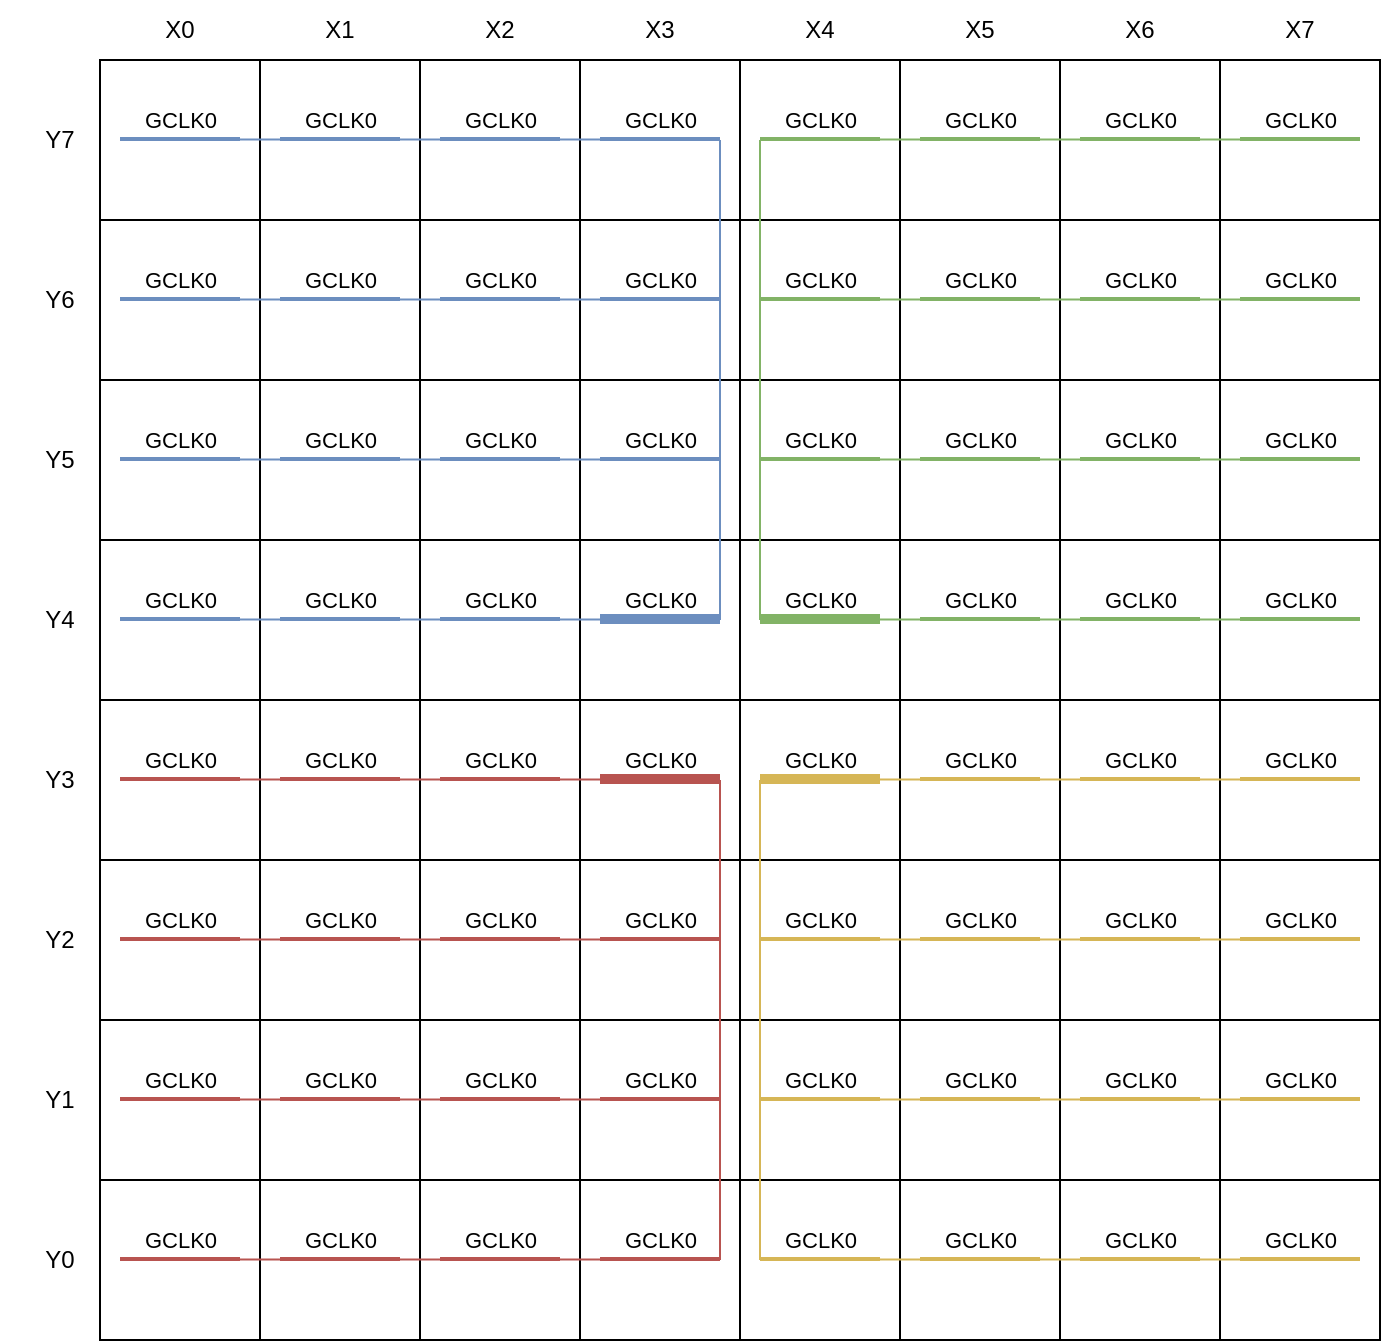 <mxfile version="27.0.9">
  <diagram name="Page-1" id="mdj1oEsB6yVNv7tQf8EB">
    <mxGraphModel dx="1011" dy="702" grid="1" gridSize="10" guides="1" tooltips="1" connect="1" arrows="1" fold="1" page="1" pageScale="1" pageWidth="850" pageHeight="1100" math="0" shadow="0">
      <root>
        <mxCell id="0" />
        <mxCell id="1" parent="0" />
        <mxCell id="VYm-MY7UEdnGm3pRA0sD-1" value="" style="whiteSpace=wrap;html=1;aspect=fixed;" vertex="1" parent="1">
          <mxGeometry x="80" y="80" width="80" height="80" as="geometry" />
        </mxCell>
        <mxCell id="VYm-MY7UEdnGm3pRA0sD-2" value="" style="whiteSpace=wrap;html=1;aspect=fixed;" vertex="1" parent="1">
          <mxGeometry x="160" y="80" width="80" height="80" as="geometry" />
        </mxCell>
        <mxCell id="VYm-MY7UEdnGm3pRA0sD-3" value="" style="whiteSpace=wrap;html=1;aspect=fixed;" vertex="1" parent="1">
          <mxGeometry x="240" y="80" width="80" height="80" as="geometry" />
        </mxCell>
        <mxCell id="VYm-MY7UEdnGm3pRA0sD-4" value="" style="whiteSpace=wrap;html=1;aspect=fixed;" vertex="1" parent="1">
          <mxGeometry x="320" y="80" width="80" height="80" as="geometry" />
        </mxCell>
        <mxCell id="VYm-MY7UEdnGm3pRA0sD-5" value="" style="whiteSpace=wrap;html=1;aspect=fixed;" vertex="1" parent="1">
          <mxGeometry x="400" y="80" width="80" height="80" as="geometry" />
        </mxCell>
        <mxCell id="VYm-MY7UEdnGm3pRA0sD-6" value="" style="whiteSpace=wrap;html=1;aspect=fixed;" vertex="1" parent="1">
          <mxGeometry x="480" y="80" width="80" height="80" as="geometry" />
        </mxCell>
        <mxCell id="VYm-MY7UEdnGm3pRA0sD-7" value="" style="whiteSpace=wrap;html=1;aspect=fixed;" vertex="1" parent="1">
          <mxGeometry x="560" y="80" width="80" height="80" as="geometry" />
        </mxCell>
        <mxCell id="VYm-MY7UEdnGm3pRA0sD-8" value="" style="whiteSpace=wrap;html=1;aspect=fixed;" vertex="1" parent="1">
          <mxGeometry x="640" y="80" width="80" height="80" as="geometry" />
        </mxCell>
        <mxCell id="VYm-MY7UEdnGm3pRA0sD-17" value="GCLK0" style="endArrow=none;html=1;rounded=0;spacingBottom=20;strokeWidth=2;fillColor=#dae8fc;strokeColor=#6c8ebf;" edge="1" parent="1">
          <mxGeometry width="50" height="50" relative="1" as="geometry">
            <mxPoint x="90" y="119.5" as="sourcePoint" />
            <mxPoint x="150" y="119.5" as="targetPoint" />
          </mxGeometry>
        </mxCell>
        <mxCell id="VYm-MY7UEdnGm3pRA0sD-18" value="GCLK0" style="endArrow=none;html=1;rounded=0;spacingBottom=20;strokeWidth=2;fillColor=#dae8fc;strokeColor=#6c8ebf;" edge="1" parent="1">
          <mxGeometry width="50" height="50" relative="1" as="geometry">
            <mxPoint x="170" y="119.5" as="sourcePoint" />
            <mxPoint x="230" y="119.5" as="targetPoint" />
          </mxGeometry>
        </mxCell>
        <mxCell id="VYm-MY7UEdnGm3pRA0sD-20" value="GCLK0" style="endArrow=none;html=1;rounded=0;spacingBottom=20;strokeWidth=2;fillColor=#dae8fc;strokeColor=#6c8ebf;" edge="1" parent="1">
          <mxGeometry width="50" height="50" relative="1" as="geometry">
            <mxPoint x="250" y="119.5" as="sourcePoint" />
            <mxPoint x="310" y="119.5" as="targetPoint" />
          </mxGeometry>
        </mxCell>
        <mxCell id="VYm-MY7UEdnGm3pRA0sD-21" value="GCLK0" style="endArrow=none;html=1;rounded=0;spacingBottom=20;strokeWidth=2;fillColor=#dae8fc;strokeColor=#6c8ebf;" edge="1" parent="1">
          <mxGeometry width="50" height="50" relative="1" as="geometry">
            <mxPoint x="330" y="119.5" as="sourcePoint" />
            <mxPoint x="390" y="119.5" as="targetPoint" />
          </mxGeometry>
        </mxCell>
        <mxCell id="VYm-MY7UEdnGm3pRA0sD-22" value="GCLK0" style="endArrow=none;html=1;rounded=0;spacingBottom=20;strokeWidth=2;fillColor=#d5e8d4;strokeColor=#82b366;" edge="1" parent="1">
          <mxGeometry width="50" height="50" relative="1" as="geometry">
            <mxPoint x="410" y="119.5" as="sourcePoint" />
            <mxPoint x="470" y="119.5" as="targetPoint" />
          </mxGeometry>
        </mxCell>
        <mxCell id="VYm-MY7UEdnGm3pRA0sD-23" value="GCLK0" style="endArrow=none;html=1;rounded=0;spacingBottom=20;strokeWidth=2;fillColor=#d5e8d4;strokeColor=#82b366;" edge="1" parent="1">
          <mxGeometry width="50" height="50" relative="1" as="geometry">
            <mxPoint x="490" y="119.5" as="sourcePoint" />
            <mxPoint x="550" y="119.5" as="targetPoint" />
          </mxGeometry>
        </mxCell>
        <mxCell id="VYm-MY7UEdnGm3pRA0sD-24" value="GCLK0" style="endArrow=none;html=1;rounded=0;spacingBottom=20;strokeWidth=2;fillColor=#d5e8d4;strokeColor=#82b366;" edge="1" parent="1">
          <mxGeometry width="50" height="50" relative="1" as="geometry">
            <mxPoint x="570" y="119.5" as="sourcePoint" />
            <mxPoint x="630" y="119.5" as="targetPoint" />
          </mxGeometry>
        </mxCell>
        <mxCell id="VYm-MY7UEdnGm3pRA0sD-25" value="GCLK0" style="endArrow=none;html=1;rounded=0;spacingBottom=20;strokeWidth=2;fillColor=#d5e8d4;strokeColor=#82b366;" edge="1" parent="1">
          <mxGeometry width="50" height="50" relative="1" as="geometry">
            <mxPoint x="650" y="119.5" as="sourcePoint" />
            <mxPoint x="710" y="119.5" as="targetPoint" />
          </mxGeometry>
        </mxCell>
        <mxCell id="VYm-MY7UEdnGm3pRA0sD-27" value="" style="edgeStyle=none;orthogonalLoop=1;jettySize=auto;html=1;rounded=0;endArrow=none;startFill=0;fillColor=#dae8fc;strokeColor=#6c8ebf;" edge="1" parent="1">
          <mxGeometry width="80" relative="1" as="geometry">
            <mxPoint x="150" y="119.8" as="sourcePoint" />
            <mxPoint x="170" y="119.8" as="targetPoint" />
            <Array as="points" />
          </mxGeometry>
        </mxCell>
        <mxCell id="VYm-MY7UEdnGm3pRA0sD-28" value="" style="edgeStyle=none;orthogonalLoop=1;jettySize=auto;html=1;rounded=0;endArrow=none;startFill=0;fillColor=#dae8fc;strokeColor=#6c8ebf;" edge="1" parent="1">
          <mxGeometry width="80" relative="1" as="geometry">
            <mxPoint x="230" y="119.8" as="sourcePoint" />
            <mxPoint x="250" y="119.8" as="targetPoint" />
            <Array as="points" />
          </mxGeometry>
        </mxCell>
        <mxCell id="VYm-MY7UEdnGm3pRA0sD-29" value="" style="edgeStyle=none;orthogonalLoop=1;jettySize=auto;html=1;rounded=0;endArrow=none;startFill=0;fillColor=#dae8fc;strokeColor=#6c8ebf;" edge="1" parent="1">
          <mxGeometry width="80" relative="1" as="geometry">
            <mxPoint x="310" y="119.8" as="sourcePoint" />
            <mxPoint x="330" y="119.8" as="targetPoint" />
            <Array as="points" />
          </mxGeometry>
        </mxCell>
        <mxCell id="VYm-MY7UEdnGm3pRA0sD-30" value="" style="edgeStyle=none;orthogonalLoop=1;jettySize=auto;html=1;rounded=0;endArrow=none;startFill=0;fillColor=#d5e8d4;strokeColor=#82b366;" edge="1" parent="1">
          <mxGeometry width="80" relative="1" as="geometry">
            <mxPoint x="470" y="119.8" as="sourcePoint" />
            <mxPoint x="490" y="119.8" as="targetPoint" />
            <Array as="points" />
          </mxGeometry>
        </mxCell>
        <mxCell id="VYm-MY7UEdnGm3pRA0sD-31" value="" style="edgeStyle=none;orthogonalLoop=1;jettySize=auto;html=1;rounded=0;endArrow=none;startFill=0;fillColor=#d5e8d4;strokeColor=#82b366;" edge="1" parent="1">
          <mxGeometry width="80" relative="1" as="geometry">
            <mxPoint x="550" y="119.8" as="sourcePoint" />
            <mxPoint x="570" y="119.8" as="targetPoint" />
            <Array as="points" />
          </mxGeometry>
        </mxCell>
        <mxCell id="VYm-MY7UEdnGm3pRA0sD-32" value="" style="edgeStyle=none;orthogonalLoop=1;jettySize=auto;html=1;rounded=0;endArrow=none;startFill=0;fillColor=#d5e8d4;strokeColor=#82b366;" edge="1" parent="1">
          <mxGeometry width="80" relative="1" as="geometry">
            <mxPoint x="630" y="119.8" as="sourcePoint" />
            <mxPoint x="650" y="119.8" as="targetPoint" />
            <Array as="points" />
          </mxGeometry>
        </mxCell>
        <mxCell id="VYm-MY7UEdnGm3pRA0sD-33" value="" style="whiteSpace=wrap;html=1;aspect=fixed;" vertex="1" parent="1">
          <mxGeometry x="80" y="160" width="80" height="80" as="geometry" />
        </mxCell>
        <mxCell id="VYm-MY7UEdnGm3pRA0sD-34" value="" style="whiteSpace=wrap;html=1;aspect=fixed;" vertex="1" parent="1">
          <mxGeometry x="160" y="160" width="80" height="80" as="geometry" />
        </mxCell>
        <mxCell id="VYm-MY7UEdnGm3pRA0sD-35" value="" style="whiteSpace=wrap;html=1;aspect=fixed;" vertex="1" parent="1">
          <mxGeometry x="240" y="160" width="80" height="80" as="geometry" />
        </mxCell>
        <mxCell id="VYm-MY7UEdnGm3pRA0sD-36" value="" style="whiteSpace=wrap;html=1;aspect=fixed;" vertex="1" parent="1">
          <mxGeometry x="320" y="160" width="80" height="80" as="geometry" />
        </mxCell>
        <mxCell id="VYm-MY7UEdnGm3pRA0sD-37" value="" style="whiteSpace=wrap;html=1;aspect=fixed;" vertex="1" parent="1">
          <mxGeometry x="400" y="160" width="80" height="80" as="geometry" />
        </mxCell>
        <mxCell id="VYm-MY7UEdnGm3pRA0sD-38" value="" style="whiteSpace=wrap;html=1;aspect=fixed;" vertex="1" parent="1">
          <mxGeometry x="480" y="160" width="80" height="80" as="geometry" />
        </mxCell>
        <mxCell id="VYm-MY7UEdnGm3pRA0sD-39" value="" style="whiteSpace=wrap;html=1;aspect=fixed;" vertex="1" parent="1">
          <mxGeometry x="560" y="160" width="80" height="80" as="geometry" />
        </mxCell>
        <mxCell id="VYm-MY7UEdnGm3pRA0sD-40" value="" style="whiteSpace=wrap;html=1;aspect=fixed;" vertex="1" parent="1">
          <mxGeometry x="640" y="160" width="80" height="80" as="geometry" />
        </mxCell>
        <mxCell id="VYm-MY7UEdnGm3pRA0sD-41" value="GCLK0" style="endArrow=none;html=1;rounded=0;spacingBottom=20;strokeWidth=2;fillColor=#dae8fc;strokeColor=#6c8ebf;" edge="1" parent="1">
          <mxGeometry width="50" height="50" relative="1" as="geometry">
            <mxPoint x="90" y="199.5" as="sourcePoint" />
            <mxPoint x="150" y="199.5" as="targetPoint" />
          </mxGeometry>
        </mxCell>
        <mxCell id="VYm-MY7UEdnGm3pRA0sD-42" value="GCLK0" style="endArrow=none;html=1;rounded=0;spacingBottom=20;strokeWidth=2;fillColor=#dae8fc;strokeColor=#6c8ebf;" edge="1" parent="1">
          <mxGeometry width="50" height="50" relative="1" as="geometry">
            <mxPoint x="170" y="199.5" as="sourcePoint" />
            <mxPoint x="230" y="199.5" as="targetPoint" />
          </mxGeometry>
        </mxCell>
        <mxCell id="VYm-MY7UEdnGm3pRA0sD-43" value="GCLK0" style="endArrow=none;html=1;rounded=0;spacingBottom=20;strokeWidth=2;fillColor=#dae8fc;strokeColor=#6c8ebf;" edge="1" parent="1">
          <mxGeometry width="50" height="50" relative="1" as="geometry">
            <mxPoint x="250" y="199.5" as="sourcePoint" />
            <mxPoint x="310" y="199.5" as="targetPoint" />
          </mxGeometry>
        </mxCell>
        <mxCell id="VYm-MY7UEdnGm3pRA0sD-44" value="GCLK0" style="endArrow=none;html=1;rounded=0;spacingBottom=20;strokeWidth=2;fillColor=#dae8fc;strokeColor=#6c8ebf;" edge="1" parent="1">
          <mxGeometry width="50" height="50" relative="1" as="geometry">
            <mxPoint x="330" y="199.5" as="sourcePoint" />
            <mxPoint x="390" y="199.5" as="targetPoint" />
          </mxGeometry>
        </mxCell>
        <mxCell id="VYm-MY7UEdnGm3pRA0sD-45" value="GCLK0" style="endArrow=none;html=1;rounded=0;spacingBottom=20;strokeWidth=2;fillColor=#d5e8d4;strokeColor=#82b366;" edge="1" parent="1">
          <mxGeometry width="50" height="50" relative="1" as="geometry">
            <mxPoint x="410" y="199.5" as="sourcePoint" />
            <mxPoint x="470" y="199.5" as="targetPoint" />
          </mxGeometry>
        </mxCell>
        <mxCell id="VYm-MY7UEdnGm3pRA0sD-46" value="GCLK0" style="endArrow=none;html=1;rounded=0;spacingBottom=20;strokeWidth=2;fillColor=#d5e8d4;strokeColor=#82b366;" edge="1" parent="1">
          <mxGeometry width="50" height="50" relative="1" as="geometry">
            <mxPoint x="490" y="199.5" as="sourcePoint" />
            <mxPoint x="550" y="199.5" as="targetPoint" />
          </mxGeometry>
        </mxCell>
        <mxCell id="VYm-MY7UEdnGm3pRA0sD-47" value="GCLK0" style="endArrow=none;html=1;rounded=0;spacingBottom=20;strokeWidth=2;fillColor=#d5e8d4;strokeColor=#82b366;" edge="1" parent="1">
          <mxGeometry width="50" height="50" relative="1" as="geometry">
            <mxPoint x="570" y="199.5" as="sourcePoint" />
            <mxPoint x="630" y="199.5" as="targetPoint" />
          </mxGeometry>
        </mxCell>
        <mxCell id="VYm-MY7UEdnGm3pRA0sD-48" value="GCLK0" style="endArrow=none;html=1;rounded=0;spacingBottom=20;strokeWidth=2;fillColor=#d5e8d4;strokeColor=#82b366;" edge="1" parent="1">
          <mxGeometry width="50" height="50" relative="1" as="geometry">
            <mxPoint x="650" y="199.5" as="sourcePoint" />
            <mxPoint x="710" y="199.5" as="targetPoint" />
          </mxGeometry>
        </mxCell>
        <mxCell id="VYm-MY7UEdnGm3pRA0sD-49" value="" style="edgeStyle=none;orthogonalLoop=1;jettySize=auto;html=1;rounded=0;endArrow=none;startFill=0;fillColor=#dae8fc;strokeColor=#6c8ebf;" edge="1" parent="1">
          <mxGeometry width="80" relative="1" as="geometry">
            <mxPoint x="150" y="199.8" as="sourcePoint" />
            <mxPoint x="170" y="199.8" as="targetPoint" />
            <Array as="points" />
          </mxGeometry>
        </mxCell>
        <mxCell id="VYm-MY7UEdnGm3pRA0sD-50" value="" style="edgeStyle=none;orthogonalLoop=1;jettySize=auto;html=1;rounded=0;endArrow=none;startFill=0;fillColor=#dae8fc;strokeColor=#6c8ebf;" edge="1" parent="1">
          <mxGeometry width="80" relative="1" as="geometry">
            <mxPoint x="230" y="199.8" as="sourcePoint" />
            <mxPoint x="250" y="199.8" as="targetPoint" />
            <Array as="points" />
          </mxGeometry>
        </mxCell>
        <mxCell id="VYm-MY7UEdnGm3pRA0sD-51" value="" style="edgeStyle=none;orthogonalLoop=1;jettySize=auto;html=1;rounded=0;endArrow=none;startFill=0;fillColor=#dae8fc;strokeColor=#6c8ebf;" edge="1" parent="1">
          <mxGeometry width="80" relative="1" as="geometry">
            <mxPoint x="310" y="199.8" as="sourcePoint" />
            <mxPoint x="330" y="199.8" as="targetPoint" />
            <Array as="points" />
          </mxGeometry>
        </mxCell>
        <mxCell id="VYm-MY7UEdnGm3pRA0sD-52" value="" style="edgeStyle=none;orthogonalLoop=1;jettySize=auto;html=1;rounded=0;endArrow=none;startFill=0;fillColor=#d5e8d4;strokeColor=#82b366;" edge="1" parent="1">
          <mxGeometry width="80" relative="1" as="geometry">
            <mxPoint x="470" y="199.8" as="sourcePoint" />
            <mxPoint x="490" y="199.8" as="targetPoint" />
            <Array as="points" />
          </mxGeometry>
        </mxCell>
        <mxCell id="VYm-MY7UEdnGm3pRA0sD-53" value="" style="edgeStyle=none;orthogonalLoop=1;jettySize=auto;html=1;rounded=0;endArrow=none;startFill=0;fillColor=#d5e8d4;strokeColor=#82b366;" edge="1" parent="1">
          <mxGeometry width="80" relative="1" as="geometry">
            <mxPoint x="550" y="199.8" as="sourcePoint" />
            <mxPoint x="570" y="199.8" as="targetPoint" />
            <Array as="points" />
          </mxGeometry>
        </mxCell>
        <mxCell id="VYm-MY7UEdnGm3pRA0sD-54" value="" style="edgeStyle=none;orthogonalLoop=1;jettySize=auto;html=1;rounded=0;endArrow=none;startFill=0;fillColor=#d5e8d4;strokeColor=#82b366;" edge="1" parent="1">
          <mxGeometry width="80" relative="1" as="geometry">
            <mxPoint x="630" y="199.8" as="sourcePoint" />
            <mxPoint x="650" y="199.8" as="targetPoint" />
            <Array as="points" />
          </mxGeometry>
        </mxCell>
        <mxCell id="VYm-MY7UEdnGm3pRA0sD-55" value="" style="whiteSpace=wrap;html=1;aspect=fixed;" vertex="1" parent="1">
          <mxGeometry x="80" y="240" width="80" height="80" as="geometry" />
        </mxCell>
        <mxCell id="VYm-MY7UEdnGm3pRA0sD-56" value="" style="whiteSpace=wrap;html=1;aspect=fixed;" vertex="1" parent="1">
          <mxGeometry x="160" y="240" width="80" height="80" as="geometry" />
        </mxCell>
        <mxCell id="VYm-MY7UEdnGm3pRA0sD-57" value="" style="whiteSpace=wrap;html=1;aspect=fixed;" vertex="1" parent="1">
          <mxGeometry x="240" y="240" width="80" height="80" as="geometry" />
        </mxCell>
        <mxCell id="VYm-MY7UEdnGm3pRA0sD-58" value="" style="whiteSpace=wrap;html=1;aspect=fixed;" vertex="1" parent="1">
          <mxGeometry x="320" y="240" width="80" height="80" as="geometry" />
        </mxCell>
        <mxCell id="VYm-MY7UEdnGm3pRA0sD-59" value="" style="whiteSpace=wrap;html=1;aspect=fixed;" vertex="1" parent="1">
          <mxGeometry x="400" y="240" width="80" height="80" as="geometry" />
        </mxCell>
        <mxCell id="VYm-MY7UEdnGm3pRA0sD-60" value="" style="whiteSpace=wrap;html=1;aspect=fixed;" vertex="1" parent="1">
          <mxGeometry x="480" y="240" width="80" height="80" as="geometry" />
        </mxCell>
        <mxCell id="VYm-MY7UEdnGm3pRA0sD-61" value="" style="whiteSpace=wrap;html=1;aspect=fixed;" vertex="1" parent="1">
          <mxGeometry x="560" y="240" width="80" height="80" as="geometry" />
        </mxCell>
        <mxCell id="VYm-MY7UEdnGm3pRA0sD-62" value="" style="whiteSpace=wrap;html=1;aspect=fixed;" vertex="1" parent="1">
          <mxGeometry x="640" y="240" width="80" height="80" as="geometry" />
        </mxCell>
        <mxCell id="VYm-MY7UEdnGm3pRA0sD-63" value="GCLK0" style="endArrow=none;html=1;rounded=0;spacingBottom=20;strokeWidth=2;fillColor=#dae8fc;strokeColor=#6c8ebf;" edge="1" parent="1">
          <mxGeometry width="50" height="50" relative="1" as="geometry">
            <mxPoint x="90" y="279.5" as="sourcePoint" />
            <mxPoint x="150" y="279.5" as="targetPoint" />
          </mxGeometry>
        </mxCell>
        <mxCell id="VYm-MY7UEdnGm3pRA0sD-64" value="GCLK0" style="endArrow=none;html=1;rounded=0;spacingBottom=20;strokeWidth=2;fillColor=#dae8fc;strokeColor=#6c8ebf;" edge="1" parent="1">
          <mxGeometry width="50" height="50" relative="1" as="geometry">
            <mxPoint x="170" y="279.5" as="sourcePoint" />
            <mxPoint x="230" y="279.5" as="targetPoint" />
          </mxGeometry>
        </mxCell>
        <mxCell id="VYm-MY7UEdnGm3pRA0sD-65" value="GCLK0" style="endArrow=none;html=1;rounded=0;spacingBottom=20;strokeWidth=2;fillColor=#dae8fc;strokeColor=#6c8ebf;" edge="1" parent="1">
          <mxGeometry width="50" height="50" relative="1" as="geometry">
            <mxPoint x="250" y="279.5" as="sourcePoint" />
            <mxPoint x="310" y="279.5" as="targetPoint" />
          </mxGeometry>
        </mxCell>
        <mxCell id="VYm-MY7UEdnGm3pRA0sD-66" value="GCLK0" style="endArrow=none;html=1;rounded=0;spacingBottom=20;strokeWidth=2;fillColor=#dae8fc;strokeColor=#6c8ebf;" edge="1" parent="1">
          <mxGeometry width="50" height="50" relative="1" as="geometry">
            <mxPoint x="330" y="279.5" as="sourcePoint" />
            <mxPoint x="390" y="279.5" as="targetPoint" />
          </mxGeometry>
        </mxCell>
        <mxCell id="VYm-MY7UEdnGm3pRA0sD-67" value="GCLK0" style="endArrow=none;html=1;rounded=0;spacingBottom=20;strokeWidth=2;fillColor=#d5e8d4;strokeColor=#82b366;" edge="1" parent="1">
          <mxGeometry width="50" height="50" relative="1" as="geometry">
            <mxPoint x="410" y="279.5" as="sourcePoint" />
            <mxPoint x="470" y="279.5" as="targetPoint" />
          </mxGeometry>
        </mxCell>
        <mxCell id="VYm-MY7UEdnGm3pRA0sD-68" value="GCLK0" style="endArrow=none;html=1;rounded=0;spacingBottom=20;strokeWidth=2;fillColor=#d5e8d4;strokeColor=#82b366;" edge="1" parent="1">
          <mxGeometry width="50" height="50" relative="1" as="geometry">
            <mxPoint x="490" y="279.5" as="sourcePoint" />
            <mxPoint x="550" y="279.5" as="targetPoint" />
          </mxGeometry>
        </mxCell>
        <mxCell id="VYm-MY7UEdnGm3pRA0sD-69" value="GCLK0" style="endArrow=none;html=1;rounded=0;spacingBottom=20;strokeWidth=2;fillColor=#d5e8d4;strokeColor=#82b366;" edge="1" parent="1">
          <mxGeometry width="50" height="50" relative="1" as="geometry">
            <mxPoint x="570" y="279.5" as="sourcePoint" />
            <mxPoint x="630" y="279.5" as="targetPoint" />
          </mxGeometry>
        </mxCell>
        <mxCell id="VYm-MY7UEdnGm3pRA0sD-70" value="GCLK0" style="endArrow=none;html=1;rounded=0;spacingBottom=20;strokeWidth=2;fillColor=#d5e8d4;strokeColor=#82b366;" edge="1" parent="1">
          <mxGeometry width="50" height="50" relative="1" as="geometry">
            <mxPoint x="650" y="279.5" as="sourcePoint" />
            <mxPoint x="710" y="279.5" as="targetPoint" />
          </mxGeometry>
        </mxCell>
        <mxCell id="VYm-MY7UEdnGm3pRA0sD-71" value="" style="edgeStyle=none;orthogonalLoop=1;jettySize=auto;html=1;rounded=0;endArrow=none;startFill=0;fillColor=#dae8fc;strokeColor=#6c8ebf;" edge="1" parent="1">
          <mxGeometry width="80" relative="1" as="geometry">
            <mxPoint x="150" y="279.8" as="sourcePoint" />
            <mxPoint x="170" y="279.8" as="targetPoint" />
            <Array as="points" />
          </mxGeometry>
        </mxCell>
        <mxCell id="VYm-MY7UEdnGm3pRA0sD-72" value="" style="edgeStyle=none;orthogonalLoop=1;jettySize=auto;html=1;rounded=0;endArrow=none;startFill=0;fillColor=#dae8fc;strokeColor=#6c8ebf;" edge="1" parent="1">
          <mxGeometry width="80" relative="1" as="geometry">
            <mxPoint x="230" y="279.8" as="sourcePoint" />
            <mxPoint x="250" y="279.8" as="targetPoint" />
            <Array as="points" />
          </mxGeometry>
        </mxCell>
        <mxCell id="VYm-MY7UEdnGm3pRA0sD-73" value="" style="edgeStyle=none;orthogonalLoop=1;jettySize=auto;html=1;rounded=0;endArrow=none;startFill=0;fillColor=#dae8fc;strokeColor=#6c8ebf;" edge="1" parent="1">
          <mxGeometry width="80" relative="1" as="geometry">
            <mxPoint x="310" y="279.8" as="sourcePoint" />
            <mxPoint x="330" y="279.8" as="targetPoint" />
            <Array as="points" />
          </mxGeometry>
        </mxCell>
        <mxCell id="VYm-MY7UEdnGm3pRA0sD-74" value="" style="edgeStyle=none;orthogonalLoop=1;jettySize=auto;html=1;rounded=0;endArrow=none;startFill=0;fillColor=#d5e8d4;strokeColor=#82b366;" edge="1" parent="1">
          <mxGeometry width="80" relative="1" as="geometry">
            <mxPoint x="470" y="279.8" as="sourcePoint" />
            <mxPoint x="490" y="279.8" as="targetPoint" />
            <Array as="points" />
          </mxGeometry>
        </mxCell>
        <mxCell id="VYm-MY7UEdnGm3pRA0sD-75" value="" style="edgeStyle=none;orthogonalLoop=1;jettySize=auto;html=1;rounded=0;endArrow=none;startFill=0;fillColor=#d5e8d4;strokeColor=#82b366;" edge="1" parent="1">
          <mxGeometry width="80" relative="1" as="geometry">
            <mxPoint x="550" y="279.8" as="sourcePoint" />
            <mxPoint x="570" y="279.8" as="targetPoint" />
            <Array as="points" />
          </mxGeometry>
        </mxCell>
        <mxCell id="VYm-MY7UEdnGm3pRA0sD-76" value="" style="edgeStyle=none;orthogonalLoop=1;jettySize=auto;html=1;rounded=0;endArrow=none;startFill=0;fillColor=#d5e8d4;strokeColor=#82b366;" edge="1" parent="1">
          <mxGeometry width="80" relative="1" as="geometry">
            <mxPoint x="630" y="279.8" as="sourcePoint" />
            <mxPoint x="650" y="279.8" as="targetPoint" />
            <Array as="points" />
          </mxGeometry>
        </mxCell>
        <mxCell id="VYm-MY7UEdnGm3pRA0sD-77" value="" style="whiteSpace=wrap;html=1;aspect=fixed;" vertex="1" parent="1">
          <mxGeometry x="80" y="320" width="80" height="80" as="geometry" />
        </mxCell>
        <mxCell id="VYm-MY7UEdnGm3pRA0sD-78" value="" style="whiteSpace=wrap;html=1;aspect=fixed;" vertex="1" parent="1">
          <mxGeometry x="160" y="320" width="80" height="80" as="geometry" />
        </mxCell>
        <mxCell id="VYm-MY7UEdnGm3pRA0sD-79" value="" style="whiteSpace=wrap;html=1;aspect=fixed;" vertex="1" parent="1">
          <mxGeometry x="240" y="320" width="80" height="80" as="geometry" />
        </mxCell>
        <mxCell id="VYm-MY7UEdnGm3pRA0sD-80" value="" style="whiteSpace=wrap;html=1;aspect=fixed;" vertex="1" parent="1">
          <mxGeometry x="320" y="320" width="80" height="80" as="geometry" />
        </mxCell>
        <mxCell id="VYm-MY7UEdnGm3pRA0sD-81" value="" style="whiteSpace=wrap;html=1;aspect=fixed;" vertex="1" parent="1">
          <mxGeometry x="400" y="320" width="80" height="80" as="geometry" />
        </mxCell>
        <mxCell id="VYm-MY7UEdnGm3pRA0sD-82" value="" style="whiteSpace=wrap;html=1;aspect=fixed;" vertex="1" parent="1">
          <mxGeometry x="480" y="320" width="80" height="80" as="geometry" />
        </mxCell>
        <mxCell id="VYm-MY7UEdnGm3pRA0sD-83" value="" style="whiteSpace=wrap;html=1;aspect=fixed;" vertex="1" parent="1">
          <mxGeometry x="560" y="320" width="80" height="80" as="geometry" />
        </mxCell>
        <mxCell id="VYm-MY7UEdnGm3pRA0sD-84" value="" style="whiteSpace=wrap;html=1;aspect=fixed;" vertex="1" parent="1">
          <mxGeometry x="640" y="320" width="80" height="80" as="geometry" />
        </mxCell>
        <mxCell id="VYm-MY7UEdnGm3pRA0sD-85" value="GCLK0" style="endArrow=none;html=1;rounded=0;spacingBottom=20;strokeWidth=2;fillColor=#dae8fc;strokeColor=#6c8ebf;" edge="1" parent="1">
          <mxGeometry width="50" height="50" relative="1" as="geometry">
            <mxPoint x="90" y="359.5" as="sourcePoint" />
            <mxPoint x="150" y="359.5" as="targetPoint" />
          </mxGeometry>
        </mxCell>
        <mxCell id="VYm-MY7UEdnGm3pRA0sD-86" value="GCLK0" style="endArrow=none;html=1;rounded=0;spacingBottom=20;strokeWidth=2;fillColor=#dae8fc;strokeColor=#6c8ebf;" edge="1" parent="1">
          <mxGeometry width="50" height="50" relative="1" as="geometry">
            <mxPoint x="170" y="359.5" as="sourcePoint" />
            <mxPoint x="230" y="359.5" as="targetPoint" />
          </mxGeometry>
        </mxCell>
        <mxCell id="VYm-MY7UEdnGm3pRA0sD-87" value="GCLK0" style="endArrow=none;html=1;rounded=0;spacingBottom=20;strokeWidth=2;fillColor=#dae8fc;strokeColor=#6c8ebf;" edge="1" parent="1">
          <mxGeometry width="50" height="50" relative="1" as="geometry">
            <mxPoint x="250" y="359.5" as="sourcePoint" />
            <mxPoint x="310" y="359.5" as="targetPoint" />
          </mxGeometry>
        </mxCell>
        <mxCell id="VYm-MY7UEdnGm3pRA0sD-88" value="GCLK0" style="endArrow=none;html=1;rounded=0;spacingBottom=20;strokeWidth=5;fillColor=#dae8fc;strokeColor=#6c8ebf;" edge="1" parent="1">
          <mxGeometry width="50" height="50" relative="1" as="geometry">
            <mxPoint x="330" y="359.5" as="sourcePoint" />
            <mxPoint x="390" y="359.5" as="targetPoint" />
          </mxGeometry>
        </mxCell>
        <mxCell id="VYm-MY7UEdnGm3pRA0sD-89" value="GCLK0" style="endArrow=none;html=1;rounded=0;spacingBottom=20;strokeWidth=5;fillColor=#d5e8d4;strokeColor=#82b366;" edge="1" parent="1">
          <mxGeometry width="50" height="50" relative="1" as="geometry">
            <mxPoint x="410" y="359.5" as="sourcePoint" />
            <mxPoint x="470" y="359.5" as="targetPoint" />
          </mxGeometry>
        </mxCell>
        <mxCell id="VYm-MY7UEdnGm3pRA0sD-90" value="GCLK0" style="endArrow=none;html=1;rounded=0;spacingBottom=20;strokeWidth=2;fillColor=#d5e8d4;strokeColor=#82b366;" edge="1" parent="1">
          <mxGeometry width="50" height="50" relative="1" as="geometry">
            <mxPoint x="490" y="359.5" as="sourcePoint" />
            <mxPoint x="550" y="359.5" as="targetPoint" />
          </mxGeometry>
        </mxCell>
        <mxCell id="VYm-MY7UEdnGm3pRA0sD-91" value="GCLK0" style="endArrow=none;html=1;rounded=0;spacingBottom=20;strokeWidth=2;fillColor=#d5e8d4;strokeColor=#82b366;" edge="1" parent="1">
          <mxGeometry width="50" height="50" relative="1" as="geometry">
            <mxPoint x="570" y="359.5" as="sourcePoint" />
            <mxPoint x="630" y="359.5" as="targetPoint" />
          </mxGeometry>
        </mxCell>
        <mxCell id="VYm-MY7UEdnGm3pRA0sD-92" value="GCLK0" style="endArrow=none;html=1;rounded=0;spacingBottom=20;strokeWidth=2;fillColor=#d5e8d4;strokeColor=#82b366;" edge="1" parent="1">
          <mxGeometry width="50" height="50" relative="1" as="geometry">
            <mxPoint x="650" y="359.5" as="sourcePoint" />
            <mxPoint x="710" y="359.5" as="targetPoint" />
          </mxGeometry>
        </mxCell>
        <mxCell id="VYm-MY7UEdnGm3pRA0sD-93" value="" style="edgeStyle=none;orthogonalLoop=1;jettySize=auto;html=1;rounded=0;endArrow=none;startFill=0;fillColor=#dae8fc;strokeColor=#6c8ebf;" edge="1" parent="1">
          <mxGeometry width="80" relative="1" as="geometry">
            <mxPoint x="150" y="359.8" as="sourcePoint" />
            <mxPoint x="170" y="359.8" as="targetPoint" />
            <Array as="points" />
          </mxGeometry>
        </mxCell>
        <mxCell id="VYm-MY7UEdnGm3pRA0sD-94" value="" style="edgeStyle=none;orthogonalLoop=1;jettySize=auto;html=1;rounded=0;endArrow=none;startFill=0;fillColor=#dae8fc;strokeColor=#6c8ebf;" edge="1" parent="1">
          <mxGeometry width="80" relative="1" as="geometry">
            <mxPoint x="230" y="359.8" as="sourcePoint" />
            <mxPoint x="250" y="359.8" as="targetPoint" />
            <Array as="points" />
          </mxGeometry>
        </mxCell>
        <mxCell id="VYm-MY7UEdnGm3pRA0sD-95" value="" style="edgeStyle=none;orthogonalLoop=1;jettySize=auto;html=1;rounded=0;endArrow=none;startFill=0;fillColor=#dae8fc;strokeColor=#6c8ebf;" edge="1" parent="1">
          <mxGeometry width="80" relative="1" as="geometry">
            <mxPoint x="310" y="359.8" as="sourcePoint" />
            <mxPoint x="330" y="359.8" as="targetPoint" />
            <Array as="points" />
          </mxGeometry>
        </mxCell>
        <mxCell id="VYm-MY7UEdnGm3pRA0sD-96" value="" style="edgeStyle=none;orthogonalLoop=1;jettySize=auto;html=1;rounded=0;endArrow=none;startFill=0;fillColor=#d5e8d4;strokeColor=#82b366;" edge="1" parent="1">
          <mxGeometry width="80" relative="1" as="geometry">
            <mxPoint x="470" y="359.8" as="sourcePoint" />
            <mxPoint x="490" y="359.8" as="targetPoint" />
            <Array as="points" />
          </mxGeometry>
        </mxCell>
        <mxCell id="VYm-MY7UEdnGm3pRA0sD-97" value="" style="edgeStyle=none;orthogonalLoop=1;jettySize=auto;html=1;rounded=0;endArrow=none;startFill=0;fillColor=#d5e8d4;strokeColor=#82b366;" edge="1" parent="1">
          <mxGeometry width="80" relative="1" as="geometry">
            <mxPoint x="550" y="359.8" as="sourcePoint" />
            <mxPoint x="570" y="359.8" as="targetPoint" />
            <Array as="points" />
          </mxGeometry>
        </mxCell>
        <mxCell id="VYm-MY7UEdnGm3pRA0sD-98" value="" style="edgeStyle=none;orthogonalLoop=1;jettySize=auto;html=1;rounded=0;endArrow=none;startFill=0;fillColor=#d5e8d4;strokeColor=#82b366;" edge="1" parent="1">
          <mxGeometry width="80" relative="1" as="geometry">
            <mxPoint x="630" y="359.8" as="sourcePoint" />
            <mxPoint x="650" y="359.8" as="targetPoint" />
            <Array as="points" />
          </mxGeometry>
        </mxCell>
        <mxCell id="VYm-MY7UEdnGm3pRA0sD-99" value="" style="whiteSpace=wrap;html=1;aspect=fixed;" vertex="1" parent="1">
          <mxGeometry x="80" y="400" width="80" height="80" as="geometry" />
        </mxCell>
        <mxCell id="VYm-MY7UEdnGm3pRA0sD-100" value="" style="whiteSpace=wrap;html=1;aspect=fixed;" vertex="1" parent="1">
          <mxGeometry x="160" y="400" width="80" height="80" as="geometry" />
        </mxCell>
        <mxCell id="VYm-MY7UEdnGm3pRA0sD-101" value="" style="whiteSpace=wrap;html=1;aspect=fixed;" vertex="1" parent="1">
          <mxGeometry x="240" y="400" width="80" height="80" as="geometry" />
        </mxCell>
        <mxCell id="VYm-MY7UEdnGm3pRA0sD-102" value="" style="whiteSpace=wrap;html=1;aspect=fixed;" vertex="1" parent="1">
          <mxGeometry x="320" y="400" width="80" height="80" as="geometry" />
        </mxCell>
        <mxCell id="VYm-MY7UEdnGm3pRA0sD-103" value="" style="whiteSpace=wrap;html=1;aspect=fixed;" vertex="1" parent="1">
          <mxGeometry x="400" y="400" width="80" height="80" as="geometry" />
        </mxCell>
        <mxCell id="VYm-MY7UEdnGm3pRA0sD-104" value="" style="whiteSpace=wrap;html=1;aspect=fixed;" vertex="1" parent="1">
          <mxGeometry x="480" y="400" width="80" height="80" as="geometry" />
        </mxCell>
        <mxCell id="VYm-MY7UEdnGm3pRA0sD-105" value="" style="whiteSpace=wrap;html=1;aspect=fixed;" vertex="1" parent="1">
          <mxGeometry x="560" y="400" width="80" height="80" as="geometry" />
        </mxCell>
        <mxCell id="VYm-MY7UEdnGm3pRA0sD-106" value="" style="whiteSpace=wrap;html=1;aspect=fixed;" vertex="1" parent="1">
          <mxGeometry x="640" y="400" width="80" height="80" as="geometry" />
        </mxCell>
        <mxCell id="VYm-MY7UEdnGm3pRA0sD-107" value="GCLK0" style="endArrow=none;html=1;rounded=0;spacingBottom=20;strokeWidth=2;fillColor=#f8cecc;strokeColor=#b85450;" edge="1" parent="1">
          <mxGeometry width="50" height="50" relative="1" as="geometry">
            <mxPoint x="90" y="439.5" as="sourcePoint" />
            <mxPoint x="150" y="439.5" as="targetPoint" />
          </mxGeometry>
        </mxCell>
        <mxCell id="VYm-MY7UEdnGm3pRA0sD-108" value="GCLK0" style="endArrow=none;html=1;rounded=0;spacingBottom=20;strokeWidth=2;fillColor=#f8cecc;strokeColor=#b85450;" edge="1" parent="1">
          <mxGeometry width="50" height="50" relative="1" as="geometry">
            <mxPoint x="170" y="439.5" as="sourcePoint" />
            <mxPoint x="230" y="439.5" as="targetPoint" />
          </mxGeometry>
        </mxCell>
        <mxCell id="VYm-MY7UEdnGm3pRA0sD-109" value="GCLK0" style="endArrow=none;html=1;rounded=0;spacingBottom=20;strokeWidth=2;fillColor=#f8cecc;strokeColor=#b85450;" edge="1" parent="1">
          <mxGeometry width="50" height="50" relative="1" as="geometry">
            <mxPoint x="250" y="439.5" as="sourcePoint" />
            <mxPoint x="310" y="439.5" as="targetPoint" />
          </mxGeometry>
        </mxCell>
        <mxCell id="VYm-MY7UEdnGm3pRA0sD-110" value="GCLK0" style="endArrow=none;html=1;rounded=0;spacingBottom=20;strokeWidth=5;fillColor=#f8cecc;strokeColor=#b85450;" edge="1" parent="1">
          <mxGeometry width="50" height="50" relative="1" as="geometry">
            <mxPoint x="330" y="439.5" as="sourcePoint" />
            <mxPoint x="390" y="439.5" as="targetPoint" />
          </mxGeometry>
        </mxCell>
        <mxCell id="VYm-MY7UEdnGm3pRA0sD-111" value="GCLK0" style="endArrow=none;html=1;rounded=0;spacingBottom=20;strokeWidth=5;fillColor=#fff2cc;strokeColor=#d6b656;" edge="1" parent="1">
          <mxGeometry width="50" height="50" relative="1" as="geometry">
            <mxPoint x="410" y="439.5" as="sourcePoint" />
            <mxPoint x="470" y="439.5" as="targetPoint" />
          </mxGeometry>
        </mxCell>
        <mxCell id="VYm-MY7UEdnGm3pRA0sD-112" value="GCLK0" style="endArrow=none;html=1;rounded=0;spacingBottom=20;strokeWidth=2;fillColor=#fff2cc;strokeColor=#d6b656;" edge="1" parent="1">
          <mxGeometry width="50" height="50" relative="1" as="geometry">
            <mxPoint x="490" y="439.5" as="sourcePoint" />
            <mxPoint x="550" y="439.5" as="targetPoint" />
          </mxGeometry>
        </mxCell>
        <mxCell id="VYm-MY7UEdnGm3pRA0sD-113" value="GCLK0" style="endArrow=none;html=1;rounded=0;spacingBottom=20;strokeWidth=2;fillColor=#fff2cc;strokeColor=#d6b656;" edge="1" parent="1">
          <mxGeometry width="50" height="50" relative="1" as="geometry">
            <mxPoint x="570" y="439.5" as="sourcePoint" />
            <mxPoint x="630" y="439.5" as="targetPoint" />
          </mxGeometry>
        </mxCell>
        <mxCell id="VYm-MY7UEdnGm3pRA0sD-114" value="GCLK0" style="endArrow=none;html=1;rounded=0;spacingBottom=20;strokeWidth=2;fillColor=#fff2cc;strokeColor=#d6b656;" edge="1" parent="1">
          <mxGeometry width="50" height="50" relative="1" as="geometry">
            <mxPoint x="650" y="439.5" as="sourcePoint" />
            <mxPoint x="710" y="439.5" as="targetPoint" />
          </mxGeometry>
        </mxCell>
        <mxCell id="VYm-MY7UEdnGm3pRA0sD-115" value="" style="edgeStyle=none;orthogonalLoop=1;jettySize=auto;html=1;rounded=0;endArrow=none;startFill=0;fillColor=#f8cecc;strokeColor=#b85450;" edge="1" parent="1">
          <mxGeometry width="80" relative="1" as="geometry">
            <mxPoint x="150" y="439.8" as="sourcePoint" />
            <mxPoint x="170" y="439.8" as="targetPoint" />
            <Array as="points" />
          </mxGeometry>
        </mxCell>
        <mxCell id="VYm-MY7UEdnGm3pRA0sD-116" value="" style="edgeStyle=none;orthogonalLoop=1;jettySize=auto;html=1;rounded=0;endArrow=none;startFill=0;fillColor=#f8cecc;strokeColor=#b85450;" edge="1" parent="1">
          <mxGeometry width="80" relative="1" as="geometry">
            <mxPoint x="230" y="439.8" as="sourcePoint" />
            <mxPoint x="250" y="439.8" as="targetPoint" />
            <Array as="points" />
          </mxGeometry>
        </mxCell>
        <mxCell id="VYm-MY7UEdnGm3pRA0sD-117" value="" style="edgeStyle=none;orthogonalLoop=1;jettySize=auto;html=1;rounded=0;endArrow=none;startFill=0;fillColor=#f8cecc;strokeColor=#b85450;" edge="1" parent="1">
          <mxGeometry width="80" relative="1" as="geometry">
            <mxPoint x="310" y="439.8" as="sourcePoint" />
            <mxPoint x="330" y="439.8" as="targetPoint" />
            <Array as="points" />
          </mxGeometry>
        </mxCell>
        <mxCell id="VYm-MY7UEdnGm3pRA0sD-118" value="" style="edgeStyle=none;orthogonalLoop=1;jettySize=auto;html=1;rounded=0;endArrow=none;startFill=0;fillColor=#fff2cc;strokeColor=#d6b656;" edge="1" parent="1">
          <mxGeometry width="80" relative="1" as="geometry">
            <mxPoint x="470" y="439.8" as="sourcePoint" />
            <mxPoint x="490" y="439.8" as="targetPoint" />
            <Array as="points" />
          </mxGeometry>
        </mxCell>
        <mxCell id="VYm-MY7UEdnGm3pRA0sD-119" value="" style="edgeStyle=none;orthogonalLoop=1;jettySize=auto;html=1;rounded=0;endArrow=none;startFill=0;fillColor=#fff2cc;strokeColor=#d6b656;" edge="1" parent="1">
          <mxGeometry width="80" relative="1" as="geometry">
            <mxPoint x="550" y="439.8" as="sourcePoint" />
            <mxPoint x="570" y="439.8" as="targetPoint" />
            <Array as="points" />
          </mxGeometry>
        </mxCell>
        <mxCell id="VYm-MY7UEdnGm3pRA0sD-120" value="" style="edgeStyle=none;orthogonalLoop=1;jettySize=auto;html=1;rounded=0;endArrow=none;startFill=0;fillColor=#fff2cc;strokeColor=#d6b656;" edge="1" parent="1">
          <mxGeometry width="80" relative="1" as="geometry">
            <mxPoint x="630" y="439.8" as="sourcePoint" />
            <mxPoint x="650" y="439.8" as="targetPoint" />
            <Array as="points" />
          </mxGeometry>
        </mxCell>
        <mxCell id="VYm-MY7UEdnGm3pRA0sD-121" value="" style="whiteSpace=wrap;html=1;aspect=fixed;" vertex="1" parent="1">
          <mxGeometry x="80" y="480" width="80" height="80" as="geometry" />
        </mxCell>
        <mxCell id="VYm-MY7UEdnGm3pRA0sD-122" value="" style="whiteSpace=wrap;html=1;aspect=fixed;" vertex="1" parent="1">
          <mxGeometry x="160" y="480" width="80" height="80" as="geometry" />
        </mxCell>
        <mxCell id="VYm-MY7UEdnGm3pRA0sD-123" value="" style="whiteSpace=wrap;html=1;aspect=fixed;" vertex="1" parent="1">
          <mxGeometry x="240" y="480" width="80" height="80" as="geometry" />
        </mxCell>
        <mxCell id="VYm-MY7UEdnGm3pRA0sD-124" value="" style="whiteSpace=wrap;html=1;aspect=fixed;" vertex="1" parent="1">
          <mxGeometry x="320" y="480" width="80" height="80" as="geometry" />
        </mxCell>
        <mxCell id="VYm-MY7UEdnGm3pRA0sD-125" value="" style="whiteSpace=wrap;html=1;aspect=fixed;" vertex="1" parent="1">
          <mxGeometry x="400" y="480" width="80" height="80" as="geometry" />
        </mxCell>
        <mxCell id="VYm-MY7UEdnGm3pRA0sD-126" value="" style="whiteSpace=wrap;html=1;aspect=fixed;" vertex="1" parent="1">
          <mxGeometry x="480" y="480" width="80" height="80" as="geometry" />
        </mxCell>
        <mxCell id="VYm-MY7UEdnGm3pRA0sD-127" value="" style="whiteSpace=wrap;html=1;aspect=fixed;" vertex="1" parent="1">
          <mxGeometry x="560" y="480" width="80" height="80" as="geometry" />
        </mxCell>
        <mxCell id="VYm-MY7UEdnGm3pRA0sD-128" value="" style="whiteSpace=wrap;html=1;aspect=fixed;" vertex="1" parent="1">
          <mxGeometry x="640" y="480" width="80" height="80" as="geometry" />
        </mxCell>
        <mxCell id="VYm-MY7UEdnGm3pRA0sD-129" value="GCLK0" style="endArrow=none;html=1;rounded=0;spacingBottom=20;strokeWidth=2;fillColor=#f8cecc;strokeColor=#b85450;" edge="1" parent="1">
          <mxGeometry width="50" height="50" relative="1" as="geometry">
            <mxPoint x="90" y="519.5" as="sourcePoint" />
            <mxPoint x="150" y="519.5" as="targetPoint" />
          </mxGeometry>
        </mxCell>
        <mxCell id="VYm-MY7UEdnGm3pRA0sD-130" value="GCLK0" style="endArrow=none;html=1;rounded=0;spacingBottom=20;strokeWidth=2;fillColor=#f8cecc;strokeColor=#b85450;" edge="1" parent="1">
          <mxGeometry width="50" height="50" relative="1" as="geometry">
            <mxPoint x="170" y="519.5" as="sourcePoint" />
            <mxPoint x="230" y="519.5" as="targetPoint" />
          </mxGeometry>
        </mxCell>
        <mxCell id="VYm-MY7UEdnGm3pRA0sD-131" value="GCLK0" style="endArrow=none;html=1;rounded=0;spacingBottom=20;strokeWidth=2;fillColor=#f8cecc;strokeColor=#b85450;" edge="1" parent="1">
          <mxGeometry width="50" height="50" relative="1" as="geometry">
            <mxPoint x="250" y="519.5" as="sourcePoint" />
            <mxPoint x="310" y="519.5" as="targetPoint" />
          </mxGeometry>
        </mxCell>
        <mxCell id="VYm-MY7UEdnGm3pRA0sD-132" value="GCLK0" style="endArrow=none;html=1;rounded=0;spacingBottom=20;strokeWidth=2;fillColor=#f8cecc;strokeColor=#b85450;" edge="1" parent="1">
          <mxGeometry width="50" height="50" relative="1" as="geometry">
            <mxPoint x="330" y="519.5" as="sourcePoint" />
            <mxPoint x="390" y="519.5" as="targetPoint" />
          </mxGeometry>
        </mxCell>
        <mxCell id="VYm-MY7UEdnGm3pRA0sD-133" value="GCLK0" style="endArrow=none;html=1;rounded=0;spacingBottom=20;strokeWidth=2;fillColor=#fff2cc;strokeColor=#d6b656;" edge="1" parent="1">
          <mxGeometry width="50" height="50" relative="1" as="geometry">
            <mxPoint x="410" y="519.5" as="sourcePoint" />
            <mxPoint x="470" y="519.5" as="targetPoint" />
          </mxGeometry>
        </mxCell>
        <mxCell id="VYm-MY7UEdnGm3pRA0sD-134" value="GCLK0" style="endArrow=none;html=1;rounded=0;spacingBottom=20;strokeWidth=2;fillColor=#fff2cc;strokeColor=#d6b656;" edge="1" parent="1">
          <mxGeometry width="50" height="50" relative="1" as="geometry">
            <mxPoint x="490" y="519.5" as="sourcePoint" />
            <mxPoint x="550" y="519.5" as="targetPoint" />
          </mxGeometry>
        </mxCell>
        <mxCell id="VYm-MY7UEdnGm3pRA0sD-135" value="GCLK0" style="endArrow=none;html=1;rounded=0;spacingBottom=20;strokeWidth=2;fillColor=#fff2cc;strokeColor=#d6b656;" edge="1" parent="1">
          <mxGeometry width="50" height="50" relative="1" as="geometry">
            <mxPoint x="570" y="519.5" as="sourcePoint" />
            <mxPoint x="630" y="519.5" as="targetPoint" />
          </mxGeometry>
        </mxCell>
        <mxCell id="VYm-MY7UEdnGm3pRA0sD-136" value="GCLK0" style="endArrow=none;html=1;rounded=0;spacingBottom=20;strokeWidth=2;fillColor=#fff2cc;strokeColor=#d6b656;" edge="1" parent="1">
          <mxGeometry width="50" height="50" relative="1" as="geometry">
            <mxPoint x="650" y="519.5" as="sourcePoint" />
            <mxPoint x="710" y="519.5" as="targetPoint" />
          </mxGeometry>
        </mxCell>
        <mxCell id="VYm-MY7UEdnGm3pRA0sD-137" value="" style="edgeStyle=none;orthogonalLoop=1;jettySize=auto;html=1;rounded=0;endArrow=none;startFill=0;fillColor=#f8cecc;strokeColor=#b85450;" edge="1" parent="1">
          <mxGeometry width="80" relative="1" as="geometry">
            <mxPoint x="150" y="519.8" as="sourcePoint" />
            <mxPoint x="170" y="519.8" as="targetPoint" />
            <Array as="points" />
          </mxGeometry>
        </mxCell>
        <mxCell id="VYm-MY7UEdnGm3pRA0sD-138" value="" style="edgeStyle=none;orthogonalLoop=1;jettySize=auto;html=1;rounded=0;endArrow=none;startFill=0;fillColor=#f8cecc;strokeColor=#b85450;" edge="1" parent="1">
          <mxGeometry width="80" relative="1" as="geometry">
            <mxPoint x="230" y="519.8" as="sourcePoint" />
            <mxPoint x="250" y="519.8" as="targetPoint" />
            <Array as="points" />
          </mxGeometry>
        </mxCell>
        <mxCell id="VYm-MY7UEdnGm3pRA0sD-139" value="" style="edgeStyle=none;orthogonalLoop=1;jettySize=auto;html=1;rounded=0;endArrow=none;startFill=0;fillColor=#f8cecc;strokeColor=#b85450;" edge="1" parent="1">
          <mxGeometry width="80" relative="1" as="geometry">
            <mxPoint x="310" y="519.8" as="sourcePoint" />
            <mxPoint x="330" y="519.8" as="targetPoint" />
            <Array as="points" />
          </mxGeometry>
        </mxCell>
        <mxCell id="VYm-MY7UEdnGm3pRA0sD-140" value="" style="edgeStyle=none;orthogonalLoop=1;jettySize=auto;html=1;rounded=0;endArrow=none;startFill=0;fillColor=#fff2cc;strokeColor=#d6b656;" edge="1" parent="1">
          <mxGeometry width="80" relative="1" as="geometry">
            <mxPoint x="470" y="519.8" as="sourcePoint" />
            <mxPoint x="490" y="519.8" as="targetPoint" />
            <Array as="points" />
          </mxGeometry>
        </mxCell>
        <mxCell id="VYm-MY7UEdnGm3pRA0sD-141" value="" style="edgeStyle=none;orthogonalLoop=1;jettySize=auto;html=1;rounded=0;endArrow=none;startFill=0;fillColor=#fff2cc;strokeColor=#d6b656;" edge="1" parent="1">
          <mxGeometry width="80" relative="1" as="geometry">
            <mxPoint x="550" y="519.8" as="sourcePoint" />
            <mxPoint x="570" y="519.8" as="targetPoint" />
            <Array as="points" />
          </mxGeometry>
        </mxCell>
        <mxCell id="VYm-MY7UEdnGm3pRA0sD-142" value="" style="edgeStyle=none;orthogonalLoop=1;jettySize=auto;html=1;rounded=0;endArrow=none;startFill=0;fillColor=#fff2cc;strokeColor=#d6b656;" edge="1" parent="1">
          <mxGeometry width="80" relative="1" as="geometry">
            <mxPoint x="630" y="519.8" as="sourcePoint" />
            <mxPoint x="650" y="519.8" as="targetPoint" />
            <Array as="points" />
          </mxGeometry>
        </mxCell>
        <mxCell id="VYm-MY7UEdnGm3pRA0sD-143" value="" style="whiteSpace=wrap;html=1;aspect=fixed;" vertex="1" parent="1">
          <mxGeometry x="80" y="560" width="80" height="80" as="geometry" />
        </mxCell>
        <mxCell id="VYm-MY7UEdnGm3pRA0sD-144" value="" style="whiteSpace=wrap;html=1;aspect=fixed;" vertex="1" parent="1">
          <mxGeometry x="160" y="560" width="80" height="80" as="geometry" />
        </mxCell>
        <mxCell id="VYm-MY7UEdnGm3pRA0sD-145" value="" style="whiteSpace=wrap;html=1;aspect=fixed;" vertex="1" parent="1">
          <mxGeometry x="240" y="560" width="80" height="80" as="geometry" />
        </mxCell>
        <mxCell id="VYm-MY7UEdnGm3pRA0sD-146" value="" style="whiteSpace=wrap;html=1;aspect=fixed;" vertex="1" parent="1">
          <mxGeometry x="320" y="560" width="80" height="80" as="geometry" />
        </mxCell>
        <mxCell id="VYm-MY7UEdnGm3pRA0sD-147" value="" style="whiteSpace=wrap;html=1;aspect=fixed;" vertex="1" parent="1">
          <mxGeometry x="400" y="560" width="80" height="80" as="geometry" />
        </mxCell>
        <mxCell id="VYm-MY7UEdnGm3pRA0sD-148" value="" style="whiteSpace=wrap;html=1;aspect=fixed;" vertex="1" parent="1">
          <mxGeometry x="480" y="560" width="80" height="80" as="geometry" />
        </mxCell>
        <mxCell id="VYm-MY7UEdnGm3pRA0sD-149" value="" style="whiteSpace=wrap;html=1;aspect=fixed;" vertex="1" parent="1">
          <mxGeometry x="560" y="560" width="80" height="80" as="geometry" />
        </mxCell>
        <mxCell id="VYm-MY7UEdnGm3pRA0sD-150" value="" style="whiteSpace=wrap;html=1;aspect=fixed;" vertex="1" parent="1">
          <mxGeometry x="640" y="560" width="80" height="80" as="geometry" />
        </mxCell>
        <mxCell id="VYm-MY7UEdnGm3pRA0sD-151" value="GCLK0" style="endArrow=none;html=1;rounded=0;spacingBottom=20;strokeWidth=2;fillColor=#f8cecc;strokeColor=#b85450;" edge="1" parent="1">
          <mxGeometry width="50" height="50" relative="1" as="geometry">
            <mxPoint x="90" y="599.5" as="sourcePoint" />
            <mxPoint x="150" y="599.5" as="targetPoint" />
          </mxGeometry>
        </mxCell>
        <mxCell id="VYm-MY7UEdnGm3pRA0sD-152" value="GCLK0" style="endArrow=none;html=1;rounded=0;spacingBottom=20;strokeWidth=2;fillColor=#f8cecc;strokeColor=#b85450;" edge="1" parent="1">
          <mxGeometry width="50" height="50" relative="1" as="geometry">
            <mxPoint x="170" y="599.5" as="sourcePoint" />
            <mxPoint x="230" y="599.5" as="targetPoint" />
          </mxGeometry>
        </mxCell>
        <mxCell id="VYm-MY7UEdnGm3pRA0sD-153" value="GCLK0" style="endArrow=none;html=1;rounded=0;spacingBottom=20;strokeWidth=2;fillColor=#f8cecc;strokeColor=#b85450;" edge="1" parent="1">
          <mxGeometry width="50" height="50" relative="1" as="geometry">
            <mxPoint x="250" y="599.5" as="sourcePoint" />
            <mxPoint x="310" y="599.5" as="targetPoint" />
          </mxGeometry>
        </mxCell>
        <mxCell id="VYm-MY7UEdnGm3pRA0sD-154" value="GCLK0" style="endArrow=none;html=1;rounded=0;spacingBottom=20;strokeWidth=2;fillColor=#f8cecc;strokeColor=#b85450;" edge="1" parent="1">
          <mxGeometry width="50" height="50" relative="1" as="geometry">
            <mxPoint x="330" y="599.5" as="sourcePoint" />
            <mxPoint x="390" y="599.5" as="targetPoint" />
          </mxGeometry>
        </mxCell>
        <mxCell id="VYm-MY7UEdnGm3pRA0sD-155" value="GCLK0" style="endArrow=none;html=1;rounded=0;spacingBottom=20;strokeWidth=2;fillColor=#fff2cc;strokeColor=#d6b656;" edge="1" parent="1">
          <mxGeometry width="50" height="50" relative="1" as="geometry">
            <mxPoint x="410" y="599.5" as="sourcePoint" />
            <mxPoint x="470" y="599.5" as="targetPoint" />
          </mxGeometry>
        </mxCell>
        <mxCell id="VYm-MY7UEdnGm3pRA0sD-156" value="GCLK0" style="endArrow=none;html=1;rounded=0;spacingBottom=20;strokeWidth=2;fillColor=#fff2cc;strokeColor=#d6b656;" edge="1" parent="1">
          <mxGeometry width="50" height="50" relative="1" as="geometry">
            <mxPoint x="490" y="599.5" as="sourcePoint" />
            <mxPoint x="550" y="599.5" as="targetPoint" />
          </mxGeometry>
        </mxCell>
        <mxCell id="VYm-MY7UEdnGm3pRA0sD-157" value="GCLK0" style="endArrow=none;html=1;rounded=0;spacingBottom=20;strokeWidth=2;fillColor=#fff2cc;strokeColor=#d6b656;" edge="1" parent="1">
          <mxGeometry width="50" height="50" relative="1" as="geometry">
            <mxPoint x="570" y="599.5" as="sourcePoint" />
            <mxPoint x="630" y="599.5" as="targetPoint" />
          </mxGeometry>
        </mxCell>
        <mxCell id="VYm-MY7UEdnGm3pRA0sD-158" value="GCLK0" style="endArrow=none;html=1;rounded=0;spacingBottom=20;strokeWidth=2;fillColor=#fff2cc;strokeColor=#d6b656;" edge="1" parent="1">
          <mxGeometry width="50" height="50" relative="1" as="geometry">
            <mxPoint x="650" y="599.5" as="sourcePoint" />
            <mxPoint x="710" y="599.5" as="targetPoint" />
          </mxGeometry>
        </mxCell>
        <mxCell id="VYm-MY7UEdnGm3pRA0sD-159" value="" style="edgeStyle=none;orthogonalLoop=1;jettySize=auto;html=1;rounded=0;endArrow=none;startFill=0;fillColor=#f8cecc;strokeColor=#b85450;" edge="1" parent="1">
          <mxGeometry width="80" relative="1" as="geometry">
            <mxPoint x="150" y="599.8" as="sourcePoint" />
            <mxPoint x="170" y="599.8" as="targetPoint" />
            <Array as="points" />
          </mxGeometry>
        </mxCell>
        <mxCell id="VYm-MY7UEdnGm3pRA0sD-160" value="" style="edgeStyle=none;orthogonalLoop=1;jettySize=auto;html=1;rounded=0;endArrow=none;startFill=0;fillColor=#f8cecc;strokeColor=#b85450;" edge="1" parent="1">
          <mxGeometry width="80" relative="1" as="geometry">
            <mxPoint x="230" y="599.8" as="sourcePoint" />
            <mxPoint x="250" y="599.8" as="targetPoint" />
            <Array as="points" />
          </mxGeometry>
        </mxCell>
        <mxCell id="VYm-MY7UEdnGm3pRA0sD-161" value="" style="edgeStyle=none;orthogonalLoop=1;jettySize=auto;html=1;rounded=0;endArrow=none;startFill=0;fillColor=#f8cecc;strokeColor=#b85450;" edge="1" parent="1">
          <mxGeometry width="80" relative="1" as="geometry">
            <mxPoint x="310" y="599.8" as="sourcePoint" />
            <mxPoint x="330" y="599.8" as="targetPoint" />
            <Array as="points" />
          </mxGeometry>
        </mxCell>
        <mxCell id="VYm-MY7UEdnGm3pRA0sD-162" value="" style="edgeStyle=none;orthogonalLoop=1;jettySize=auto;html=1;rounded=0;endArrow=none;startFill=0;fillColor=#fff2cc;strokeColor=#d6b656;" edge="1" parent="1">
          <mxGeometry width="80" relative="1" as="geometry">
            <mxPoint x="470" y="599.8" as="sourcePoint" />
            <mxPoint x="490" y="599.8" as="targetPoint" />
            <Array as="points" />
          </mxGeometry>
        </mxCell>
        <mxCell id="VYm-MY7UEdnGm3pRA0sD-163" value="" style="edgeStyle=none;orthogonalLoop=1;jettySize=auto;html=1;rounded=0;endArrow=none;startFill=0;fillColor=#fff2cc;strokeColor=#d6b656;" edge="1" parent="1">
          <mxGeometry width="80" relative="1" as="geometry">
            <mxPoint x="550" y="599.8" as="sourcePoint" />
            <mxPoint x="570" y="599.8" as="targetPoint" />
            <Array as="points" />
          </mxGeometry>
        </mxCell>
        <mxCell id="VYm-MY7UEdnGm3pRA0sD-164" value="" style="edgeStyle=none;orthogonalLoop=1;jettySize=auto;html=1;rounded=0;endArrow=none;startFill=0;fillColor=#fff2cc;strokeColor=#d6b656;" edge="1" parent="1">
          <mxGeometry width="80" relative="1" as="geometry">
            <mxPoint x="630" y="599.8" as="sourcePoint" />
            <mxPoint x="650" y="599.8" as="targetPoint" />
            <Array as="points" />
          </mxGeometry>
        </mxCell>
        <mxCell id="VYm-MY7UEdnGm3pRA0sD-165" value="" style="whiteSpace=wrap;html=1;aspect=fixed;" vertex="1" parent="1">
          <mxGeometry x="80" y="640" width="80" height="80" as="geometry" />
        </mxCell>
        <mxCell id="VYm-MY7UEdnGm3pRA0sD-166" value="" style="whiteSpace=wrap;html=1;aspect=fixed;" vertex="1" parent="1">
          <mxGeometry x="160" y="640" width="80" height="80" as="geometry" />
        </mxCell>
        <mxCell id="VYm-MY7UEdnGm3pRA0sD-167" value="" style="whiteSpace=wrap;html=1;aspect=fixed;" vertex="1" parent="1">
          <mxGeometry x="240" y="640" width="80" height="80" as="geometry" />
        </mxCell>
        <mxCell id="VYm-MY7UEdnGm3pRA0sD-168" value="" style="whiteSpace=wrap;html=1;aspect=fixed;" vertex="1" parent="1">
          <mxGeometry x="320" y="640" width="80" height="80" as="geometry" />
        </mxCell>
        <mxCell id="VYm-MY7UEdnGm3pRA0sD-169" value="" style="whiteSpace=wrap;html=1;aspect=fixed;" vertex="1" parent="1">
          <mxGeometry x="400" y="640" width="80" height="80" as="geometry" />
        </mxCell>
        <mxCell id="VYm-MY7UEdnGm3pRA0sD-170" value="" style="whiteSpace=wrap;html=1;aspect=fixed;" vertex="1" parent="1">
          <mxGeometry x="480" y="640" width="80" height="80" as="geometry" />
        </mxCell>
        <mxCell id="VYm-MY7UEdnGm3pRA0sD-171" value="" style="whiteSpace=wrap;html=1;aspect=fixed;" vertex="1" parent="1">
          <mxGeometry x="560" y="640" width="80" height="80" as="geometry" />
        </mxCell>
        <mxCell id="VYm-MY7UEdnGm3pRA0sD-172" value="" style="whiteSpace=wrap;html=1;aspect=fixed;" vertex="1" parent="1">
          <mxGeometry x="640" y="640" width="80" height="80" as="geometry" />
        </mxCell>
        <mxCell id="VYm-MY7UEdnGm3pRA0sD-173" value="GCLK0" style="endArrow=none;html=1;rounded=0;spacingBottom=20;strokeWidth=2;fillColor=#f8cecc;strokeColor=#b85450;" edge="1" parent="1">
          <mxGeometry width="50" height="50" relative="1" as="geometry">
            <mxPoint x="90" y="679.5" as="sourcePoint" />
            <mxPoint x="150" y="679.5" as="targetPoint" />
          </mxGeometry>
        </mxCell>
        <mxCell id="VYm-MY7UEdnGm3pRA0sD-174" value="GCLK0" style="endArrow=none;html=1;rounded=0;spacingBottom=20;strokeWidth=2;fillColor=#f8cecc;strokeColor=#b85450;" edge="1" parent="1">
          <mxGeometry width="50" height="50" relative="1" as="geometry">
            <mxPoint x="170" y="679.5" as="sourcePoint" />
            <mxPoint x="230" y="679.5" as="targetPoint" />
          </mxGeometry>
        </mxCell>
        <mxCell id="VYm-MY7UEdnGm3pRA0sD-175" value="GCLK0" style="endArrow=none;html=1;rounded=0;spacingBottom=20;strokeWidth=2;fillColor=#f8cecc;strokeColor=#b85450;" edge="1" parent="1">
          <mxGeometry width="50" height="50" relative="1" as="geometry">
            <mxPoint x="250" y="679.5" as="sourcePoint" />
            <mxPoint x="310" y="679.5" as="targetPoint" />
          </mxGeometry>
        </mxCell>
        <mxCell id="VYm-MY7UEdnGm3pRA0sD-176" value="GCLK0" style="endArrow=none;html=1;rounded=0;spacingBottom=20;strokeWidth=2;fillColor=#f8cecc;strokeColor=#b85450;" edge="1" parent="1">
          <mxGeometry width="50" height="50" relative="1" as="geometry">
            <mxPoint x="330" y="679.5" as="sourcePoint" />
            <mxPoint x="390" y="679.5" as="targetPoint" />
          </mxGeometry>
        </mxCell>
        <mxCell id="VYm-MY7UEdnGm3pRA0sD-177" value="GCLK0" style="endArrow=none;html=1;rounded=0;spacingBottom=20;strokeWidth=2;fillColor=#fff2cc;strokeColor=#d6b656;" edge="1" parent="1">
          <mxGeometry width="50" height="50" relative="1" as="geometry">
            <mxPoint x="410" y="679.5" as="sourcePoint" />
            <mxPoint x="470" y="679.5" as="targetPoint" />
          </mxGeometry>
        </mxCell>
        <mxCell id="VYm-MY7UEdnGm3pRA0sD-178" value="GCLK0" style="endArrow=none;html=1;rounded=0;spacingBottom=20;strokeWidth=2;fillColor=#fff2cc;strokeColor=#d6b656;" edge="1" parent="1">
          <mxGeometry width="50" height="50" relative="1" as="geometry">
            <mxPoint x="490" y="679.5" as="sourcePoint" />
            <mxPoint x="550" y="679.5" as="targetPoint" />
          </mxGeometry>
        </mxCell>
        <mxCell id="VYm-MY7UEdnGm3pRA0sD-179" value="GCLK0" style="endArrow=none;html=1;rounded=0;spacingBottom=20;strokeWidth=2;fillColor=#fff2cc;strokeColor=#d6b656;" edge="1" parent="1">
          <mxGeometry width="50" height="50" relative="1" as="geometry">
            <mxPoint x="570" y="679.5" as="sourcePoint" />
            <mxPoint x="630" y="679.5" as="targetPoint" />
          </mxGeometry>
        </mxCell>
        <mxCell id="VYm-MY7UEdnGm3pRA0sD-180" value="GCLK0" style="endArrow=none;html=1;rounded=0;spacingBottom=20;strokeWidth=2;fillColor=#fff2cc;strokeColor=#d6b656;" edge="1" parent="1">
          <mxGeometry width="50" height="50" relative="1" as="geometry">
            <mxPoint x="650" y="679.5" as="sourcePoint" />
            <mxPoint x="710" y="679.5" as="targetPoint" />
          </mxGeometry>
        </mxCell>
        <mxCell id="VYm-MY7UEdnGm3pRA0sD-181" value="" style="edgeStyle=none;orthogonalLoop=1;jettySize=auto;html=1;rounded=0;endArrow=none;startFill=0;fillColor=#f8cecc;strokeColor=#b85450;" edge="1" parent="1">
          <mxGeometry width="80" relative="1" as="geometry">
            <mxPoint x="150" y="679.8" as="sourcePoint" />
            <mxPoint x="170" y="679.8" as="targetPoint" />
            <Array as="points" />
          </mxGeometry>
        </mxCell>
        <mxCell id="VYm-MY7UEdnGm3pRA0sD-182" value="" style="edgeStyle=none;orthogonalLoop=1;jettySize=auto;html=1;rounded=0;endArrow=none;startFill=0;fillColor=#f8cecc;strokeColor=#b85450;" edge="1" parent="1">
          <mxGeometry width="80" relative="1" as="geometry">
            <mxPoint x="230" y="679.8" as="sourcePoint" />
            <mxPoint x="250" y="679.8" as="targetPoint" />
            <Array as="points" />
          </mxGeometry>
        </mxCell>
        <mxCell id="VYm-MY7UEdnGm3pRA0sD-183" value="" style="edgeStyle=none;orthogonalLoop=1;jettySize=auto;html=1;rounded=0;endArrow=none;startFill=0;fillColor=#f8cecc;strokeColor=#b85450;" edge="1" parent="1">
          <mxGeometry width="80" relative="1" as="geometry">
            <mxPoint x="310" y="679.8" as="sourcePoint" />
            <mxPoint x="330" y="679.8" as="targetPoint" />
            <Array as="points" />
          </mxGeometry>
        </mxCell>
        <mxCell id="VYm-MY7UEdnGm3pRA0sD-184" value="" style="edgeStyle=none;orthogonalLoop=1;jettySize=auto;html=1;rounded=0;endArrow=none;startFill=0;fillColor=#fff2cc;strokeColor=#d6b656;" edge="1" parent="1">
          <mxGeometry width="80" relative="1" as="geometry">
            <mxPoint x="470" y="679.8" as="sourcePoint" />
            <mxPoint x="490" y="679.8" as="targetPoint" />
            <Array as="points" />
          </mxGeometry>
        </mxCell>
        <mxCell id="VYm-MY7UEdnGm3pRA0sD-185" value="" style="edgeStyle=none;orthogonalLoop=1;jettySize=auto;html=1;rounded=0;endArrow=none;startFill=0;fillColor=#fff2cc;strokeColor=#d6b656;" edge="1" parent="1">
          <mxGeometry width="80" relative="1" as="geometry">
            <mxPoint x="550" y="679.8" as="sourcePoint" />
            <mxPoint x="570" y="679.8" as="targetPoint" />
            <Array as="points" />
          </mxGeometry>
        </mxCell>
        <mxCell id="VYm-MY7UEdnGm3pRA0sD-186" value="" style="edgeStyle=none;orthogonalLoop=1;jettySize=auto;html=1;rounded=0;endArrow=none;startFill=0;fillColor=#fff2cc;strokeColor=#d6b656;" edge="1" parent="1">
          <mxGeometry width="80" relative="1" as="geometry">
            <mxPoint x="630" y="679.8" as="sourcePoint" />
            <mxPoint x="650" y="679.8" as="targetPoint" />
            <Array as="points" />
          </mxGeometry>
        </mxCell>
        <mxCell id="VYm-MY7UEdnGm3pRA0sD-187" value="" style="edgeStyle=none;orthogonalLoop=1;jettySize=auto;html=1;rounded=0;endArrow=none;startFill=0;fillColor=#dae8fc;strokeColor=#6c8ebf;" edge="1" parent="1">
          <mxGeometry width="80" relative="1" as="geometry">
            <mxPoint x="390" y="120" as="sourcePoint" />
            <mxPoint x="390" y="360" as="targetPoint" />
            <Array as="points" />
          </mxGeometry>
        </mxCell>
        <mxCell id="VYm-MY7UEdnGm3pRA0sD-276" value="" style="edgeStyle=none;orthogonalLoop=1;jettySize=auto;html=1;rounded=0;endArrow=none;startFill=0;fillColor=#d5e8d4;strokeColor=#82b366;" edge="1" parent="1">
          <mxGeometry width="80" relative="1" as="geometry">
            <mxPoint x="410" y="120" as="sourcePoint" />
            <mxPoint x="410" y="360" as="targetPoint" />
            <Array as="points" />
          </mxGeometry>
        </mxCell>
        <mxCell id="VYm-MY7UEdnGm3pRA0sD-277" value="" style="edgeStyle=none;orthogonalLoop=1;jettySize=auto;html=1;rounded=0;endArrow=none;startFill=0;fillColor=#f8cecc;strokeColor=#b85450;" edge="1" parent="1">
          <mxGeometry width="80" relative="1" as="geometry">
            <mxPoint x="390" y="440" as="sourcePoint" />
            <mxPoint x="390" y="680" as="targetPoint" />
            <Array as="points" />
          </mxGeometry>
        </mxCell>
        <mxCell id="VYm-MY7UEdnGm3pRA0sD-278" value="" style="edgeStyle=none;orthogonalLoop=1;jettySize=auto;html=1;rounded=0;endArrow=none;startFill=0;fillColor=#fff2cc;strokeColor=#d6b656;" edge="1" parent="1">
          <mxGeometry width="80" relative="1" as="geometry">
            <mxPoint x="410" y="440" as="sourcePoint" />
            <mxPoint x="410" y="680" as="targetPoint" />
            <Array as="points" />
          </mxGeometry>
        </mxCell>
        <mxCell id="VYm-MY7UEdnGm3pRA0sD-279" value="X0" style="text;html=1;align=center;verticalAlign=middle;whiteSpace=wrap;rounded=0;" vertex="1" parent="1">
          <mxGeometry x="90" y="50" width="60" height="30" as="geometry" />
        </mxCell>
        <mxCell id="VYm-MY7UEdnGm3pRA0sD-280" value="X1" style="text;html=1;align=center;verticalAlign=middle;whiteSpace=wrap;rounded=0;" vertex="1" parent="1">
          <mxGeometry x="170" y="50" width="60" height="30" as="geometry" />
        </mxCell>
        <mxCell id="VYm-MY7UEdnGm3pRA0sD-281" value="X2" style="text;html=1;align=center;verticalAlign=middle;whiteSpace=wrap;rounded=0;" vertex="1" parent="1">
          <mxGeometry x="250" y="50" width="60" height="30" as="geometry" />
        </mxCell>
        <mxCell id="VYm-MY7UEdnGm3pRA0sD-282" value="X3" style="text;html=1;align=center;verticalAlign=middle;whiteSpace=wrap;rounded=0;" vertex="1" parent="1">
          <mxGeometry x="330" y="50" width="60" height="30" as="geometry" />
        </mxCell>
        <mxCell id="VYm-MY7UEdnGm3pRA0sD-283" value="X4" style="text;html=1;align=center;verticalAlign=middle;whiteSpace=wrap;rounded=0;" vertex="1" parent="1">
          <mxGeometry x="410" y="50" width="60" height="30" as="geometry" />
        </mxCell>
        <mxCell id="VYm-MY7UEdnGm3pRA0sD-284" value="X5" style="text;html=1;align=center;verticalAlign=middle;whiteSpace=wrap;rounded=0;" vertex="1" parent="1">
          <mxGeometry x="490" y="50" width="60" height="30" as="geometry" />
        </mxCell>
        <mxCell id="VYm-MY7UEdnGm3pRA0sD-285" value="X6" style="text;html=1;align=center;verticalAlign=middle;whiteSpace=wrap;rounded=0;" vertex="1" parent="1">
          <mxGeometry x="570" y="50" width="60" height="30" as="geometry" />
        </mxCell>
        <mxCell id="VYm-MY7UEdnGm3pRA0sD-286" value="X7" style="text;html=1;align=center;verticalAlign=middle;whiteSpace=wrap;rounded=0;" vertex="1" parent="1">
          <mxGeometry x="650" y="50" width="60" height="30" as="geometry" />
        </mxCell>
        <mxCell id="VYm-MY7UEdnGm3pRA0sD-287" value="Y0" style="text;html=1;align=center;verticalAlign=middle;whiteSpace=wrap;rounded=0;" vertex="1" parent="1">
          <mxGeometry x="30" y="665" width="60" height="30" as="geometry" />
        </mxCell>
        <mxCell id="VYm-MY7UEdnGm3pRA0sD-288" value="Y1" style="text;html=1;align=center;verticalAlign=middle;whiteSpace=wrap;rounded=0;" vertex="1" parent="1">
          <mxGeometry x="30" y="585" width="60" height="30" as="geometry" />
        </mxCell>
        <mxCell id="VYm-MY7UEdnGm3pRA0sD-289" value="Y2" style="text;html=1;align=center;verticalAlign=middle;whiteSpace=wrap;rounded=0;" vertex="1" parent="1">
          <mxGeometry x="30" y="505" width="60" height="30" as="geometry" />
        </mxCell>
        <mxCell id="VYm-MY7UEdnGm3pRA0sD-290" value="Y3" style="text;html=1;align=center;verticalAlign=middle;whiteSpace=wrap;rounded=0;" vertex="1" parent="1">
          <mxGeometry x="30" y="425" width="60" height="30" as="geometry" />
        </mxCell>
        <mxCell id="VYm-MY7UEdnGm3pRA0sD-291" value="Y4" style="text;html=1;align=center;verticalAlign=middle;whiteSpace=wrap;rounded=0;" vertex="1" parent="1">
          <mxGeometry x="30" y="345" width="60" height="30" as="geometry" />
        </mxCell>
        <mxCell id="VYm-MY7UEdnGm3pRA0sD-292" value="Y5" style="text;html=1;align=center;verticalAlign=middle;whiteSpace=wrap;rounded=0;" vertex="1" parent="1">
          <mxGeometry x="30" y="265" width="60" height="30" as="geometry" />
        </mxCell>
        <mxCell id="VYm-MY7UEdnGm3pRA0sD-293" value="Y6" style="text;html=1;align=center;verticalAlign=middle;whiteSpace=wrap;rounded=0;" vertex="1" parent="1">
          <mxGeometry x="30" y="185" width="60" height="30" as="geometry" />
        </mxCell>
        <mxCell id="VYm-MY7UEdnGm3pRA0sD-294" value="Y7" style="text;html=1;align=center;verticalAlign=middle;whiteSpace=wrap;rounded=0;" vertex="1" parent="1">
          <mxGeometry x="30" y="105" width="60" height="30" as="geometry" />
        </mxCell>
      </root>
    </mxGraphModel>
  </diagram>
</mxfile>
